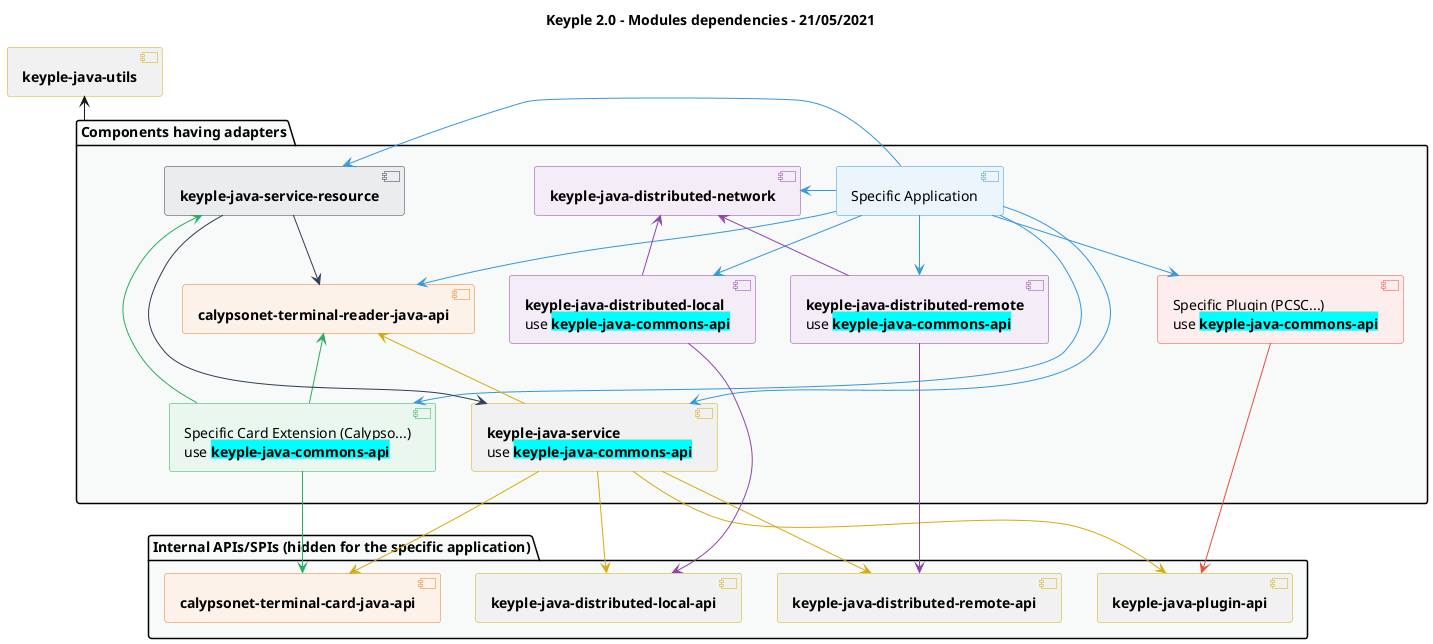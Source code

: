 @startuml
title
    Keyple 2.0 - Modules dependencies - 21/05/2021
end title

' == THEME ==

'Couleurs issues de : https://htmlcolorcodes.com/fr/tableau-de-couleur/tableau-de-couleur-design-plat/
!define C_GREY1 F8F9F9
!define COLOR_YELLOW D4AC0D
!define COLOR_RED E74C3C
!define COLOR_PURPLE 8E44AD
!define COLOR_BLUE 3498DB
!define COLOR_GREEN 27AE60
!define COLOR_GREY 2C3E50
skinparam Shadowing false
skinparam component {
    BorderColor #D4AC0D
    ' Red
    BackgroundColor<<red>> #FDEDEC
    BorderColor<<red>> #E74C3C
    ' Purple
    BackgroundColor<<purple>> #F4ECF7
    BorderColor<<purple>> #8E44AD
    ' blue
    BackgroundColor<<blue>> #EBF5FB
    BorderColor<<blue>> #3498DB
    ' Green
    BackgroundColor<<green>> #E9F7EF
    BorderColor<<green>> #27AE60
    ' Orange
    BackgroundColor<<orange>> #FDF2E9
    BorderColor<<orange>> #E67E22
    ' Grey
    BackgroundColor<<grey>> #EAECEE
    BorderColor<<grey>> #2C3E50
}
skinparam interface {
    BorderColor #D4AC0D
    ' Red
    BackgroundColor<<red>> #FDEDEC
    BorderColor<<red>> #E74C3C
    ' Purple
    BackgroundColor<<purple>> #F4ECF7
    BorderColor<<purple>> #8E44AD
    ' blue
    BackgroundColor<<blue>> #EBF5FB
    BorderColor<<blue>> #3498DB
    ' Green
    BackgroundColor<<green>> #E9F7EF
    BorderColor<<green>> #27AE60
    ' Orange
    BackgroundColor<<orange>> #FDF2E9
    BorderColor<<orange>> #E67E22
    ' Grey
    BackgroundColor<<grey>> #EAECEE
    BorderColor<<grey>> #2C3E50
}
hide <<red>> stereotype
hide <<purple>> stereotype
hide <<blue>> stereotype
hide <<green>> stereotype
hide <<orange>> stereotype
hide <<grey>> stereotype

' == COMPONENTS ==

package "Components having adapters" as packMain #C_GREY1 {
    [Specific Application] as application <<blue>>
    [Specific Plugin (PCSC...)\nuse <back:cyan>**keyple-java-commons-api**</back>] as plugin <<red>>
    together {
        [Specific Card Extension (Calypso...)\nuse <back:cyan>**keyple-java-commons-api**</back>] as extension <<green>>
        [**calypsonet-terminal-reader-java-api**] as readerApi <<orange>>
        [**keyple-java-service**\nuse <back:cyan>**keyple-java-commons-api**</back>] as service
        [**keyple-java-service-resource**] as serviceResource <<grey>>
    }
    together {
        [**keyple-java-distributed-local**\nuse <back:cyan>**keyple-java-commons-api**</back>] as local <<purple>>
        [**keyple-java-distributed-network**] as network <<purple>>
        [**keyple-java-distributed-remote**\nuse <back:cyan>**keyple-java-commons-api**</back>] as remote <<purple>>
    }
}
package "Internal APIs/SPIs (hidden for the specific application)" as packApi #C_GREY1 {
    [**keyple-java-plugin-api**] as pluginApi
    [**calypsonet-terminal-card-java-api**] as cardApi <<orange>>
    [**keyple-java-distributed-local-api**] as distributedLocalApi
    [**keyple-java-distributed-remote-api**] as distributedRemoteApi
}
[**keyple-java-utils**] as util

' == ASSOCIATIONS ==

application --> plugin #COLOR_BLUE
application --> service #COLOR_BLUE
application -left-> serviceResource #COLOR_BLUE
application --> readerApi #COLOR_BLUE
application --> extension #COLOR_BLUE
application --> local #COLOR_BLUE
application -left-> network #COLOR_BLUE
application --> remote #COLOR_BLUE

extension --> cardApi #COLOR_GREEN
extension -up-> readerApi #COLOR_GREEN
extension -up-> serviceResource #COLOR_GREEN

plugin --> pluginApi #COLOR_RED

service -up-> readerApi #COLOR_YELLOW
service --> pluginApi #COLOR_YELLOW
service --> cardApi #COLOR_YELLOW
service --> distributedRemoteApi #COLOR_YELLOW
service --> distributedLocalApi #COLOR_YELLOW

serviceResource -right-> readerApi #COLOR_GREY
serviceResource --> service #COLOR_GREY

local -up-> network #COLOR_PURPLE
local --> distributedLocalApi #COLOR_PURPLE

remote -up-> network #COLOR_PURPLE
remote --> distributedRemoteApi #COLOR_PURPLE

packMain -up-> util

' == LAYOUT ==

@enduml